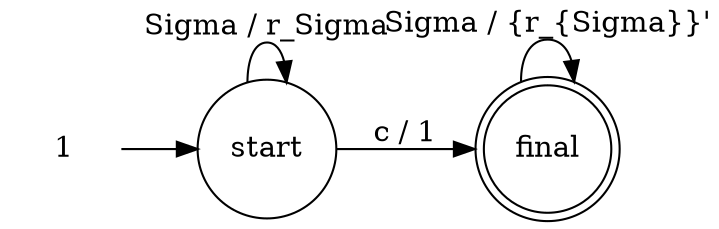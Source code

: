 digraph Automaton {rankdir = LR;
initial [shape=plaintext,label="1"];
initial -> start;
start [shape=circle,label="start"];
start -> start [label="\Sigma / r_\Sigma"]
start -> final [label="c / 1"]
final [shape=doublecircle,label="final"];
final -> final [label="\Sigma / {r_{\Sigma}}'"]
}
